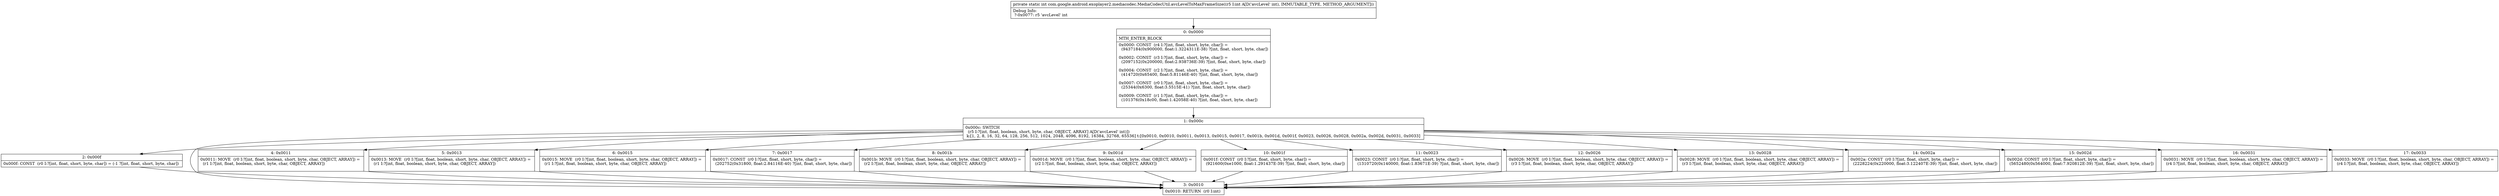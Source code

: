 digraph "CFG forcom.google.android.exoplayer2.mediacodec.MediaCodecUtil.avcLevelToMaxFrameSize(I)I" {
Node_0 [shape=record,label="{0\:\ 0x0000|MTH_ENTER_BLOCK\l|0x0000: CONST  (r4 I:?[int, float, short, byte, char]) = \l  (9437184(0x900000, float:1.3224311E\-38) ?[int, float, short, byte, char])\l \l0x0002: CONST  (r3 I:?[int, float, short, byte, char]) = \l  (2097152(0x200000, float:2.938736E\-39) ?[int, float, short, byte, char])\l \l0x0004: CONST  (r2 I:?[int, float, short, byte, char]) = \l  (414720(0x65400, float:5.81146E\-40) ?[int, float, short, byte, char])\l \l0x0007: CONST  (r0 I:?[int, float, short, byte, char]) = \l  (25344(0x6300, float:3.5515E\-41) ?[int, float, short, byte, char])\l \l0x0009: CONST  (r1 I:?[int, float, short, byte, char]) = \l  (101376(0x18c00, float:1.42058E\-40) ?[int, float, short, byte, char])\l \l}"];
Node_1 [shape=record,label="{1\:\ 0x000c|0x000c: SWITCH  \l  (r5 I:?[int, float, boolean, short, byte, char, OBJECT, ARRAY] A[D('avcLevel' int)])\l k:[1, 2, 8, 16, 32, 64, 128, 256, 512, 1024, 2048, 4096, 8192, 16384, 32768, 65536] t:[0x0010, 0x0010, 0x0011, 0x0013, 0x0015, 0x0017, 0x001b, 0x001d, 0x001f, 0x0023, 0x0026, 0x0028, 0x002a, 0x002d, 0x0031, 0x0033] \l}"];
Node_2 [shape=record,label="{2\:\ 0x000f|0x000f: CONST  (r0 I:?[int, float, short, byte, char]) = (\-1 ?[int, float, short, byte, char]) \l}"];
Node_3 [shape=record,label="{3\:\ 0x0010|0x0010: RETURN  (r0 I:int) \l}"];
Node_4 [shape=record,label="{4\:\ 0x0011|0x0011: MOVE  (r0 I:?[int, float, boolean, short, byte, char, OBJECT, ARRAY]) = \l  (r1 I:?[int, float, boolean, short, byte, char, OBJECT, ARRAY])\l \l}"];
Node_5 [shape=record,label="{5\:\ 0x0013|0x0013: MOVE  (r0 I:?[int, float, boolean, short, byte, char, OBJECT, ARRAY]) = \l  (r1 I:?[int, float, boolean, short, byte, char, OBJECT, ARRAY])\l \l}"];
Node_6 [shape=record,label="{6\:\ 0x0015|0x0015: MOVE  (r0 I:?[int, float, boolean, short, byte, char, OBJECT, ARRAY]) = \l  (r1 I:?[int, float, boolean, short, byte, char, OBJECT, ARRAY])\l \l}"];
Node_7 [shape=record,label="{7\:\ 0x0017|0x0017: CONST  (r0 I:?[int, float, short, byte, char]) = \l  (202752(0x31800, float:2.84116E\-40) ?[int, float, short, byte, char])\l \l}"];
Node_8 [shape=record,label="{8\:\ 0x001b|0x001b: MOVE  (r0 I:?[int, float, boolean, short, byte, char, OBJECT, ARRAY]) = \l  (r2 I:?[int, float, boolean, short, byte, char, OBJECT, ARRAY])\l \l}"];
Node_9 [shape=record,label="{9\:\ 0x001d|0x001d: MOVE  (r0 I:?[int, float, boolean, short, byte, char, OBJECT, ARRAY]) = \l  (r2 I:?[int, float, boolean, short, byte, char, OBJECT, ARRAY])\l \l}"];
Node_10 [shape=record,label="{10\:\ 0x001f|0x001f: CONST  (r0 I:?[int, float, short, byte, char]) = \l  (921600(0xe1000, float:1.291437E\-39) ?[int, float, short, byte, char])\l \l}"];
Node_11 [shape=record,label="{11\:\ 0x0023|0x0023: CONST  (r0 I:?[int, float, short, byte, char]) = \l  (1310720(0x140000, float:1.83671E\-39) ?[int, float, short, byte, char])\l \l}"];
Node_12 [shape=record,label="{12\:\ 0x0026|0x0026: MOVE  (r0 I:?[int, float, boolean, short, byte, char, OBJECT, ARRAY]) = \l  (r3 I:?[int, float, boolean, short, byte, char, OBJECT, ARRAY])\l \l}"];
Node_13 [shape=record,label="{13\:\ 0x0028|0x0028: MOVE  (r0 I:?[int, float, boolean, short, byte, char, OBJECT, ARRAY]) = \l  (r3 I:?[int, float, boolean, short, byte, char, OBJECT, ARRAY])\l \l}"];
Node_14 [shape=record,label="{14\:\ 0x002a|0x002a: CONST  (r0 I:?[int, float, short, byte, char]) = \l  (2228224(0x220000, float:3.122407E\-39) ?[int, float, short, byte, char])\l \l}"];
Node_15 [shape=record,label="{15\:\ 0x002d|0x002d: CONST  (r0 I:?[int, float, short, byte, char]) = \l  (5652480(0x564000, float:7.920812E\-39) ?[int, float, short, byte, char])\l \l}"];
Node_16 [shape=record,label="{16\:\ 0x0031|0x0031: MOVE  (r0 I:?[int, float, boolean, short, byte, char, OBJECT, ARRAY]) = \l  (r4 I:?[int, float, boolean, short, byte, char, OBJECT, ARRAY])\l \l}"];
Node_17 [shape=record,label="{17\:\ 0x0033|0x0033: MOVE  (r0 I:?[int, float, boolean, short, byte, char, OBJECT, ARRAY]) = \l  (r4 I:?[int, float, boolean, short, byte, char, OBJECT, ARRAY])\l \l}"];
MethodNode[shape=record,label="{private static int com.google.android.exoplayer2.mediacodec.MediaCodecUtil.avcLevelToMaxFrameSize((r5 I:int A[D('avcLevel' int), IMMUTABLE_TYPE, METHOD_ARGUMENT]))  | Debug Info:\l  ?\-0x0077: r5 'avcLevel' int\l}"];
MethodNode -> Node_0;
Node_0 -> Node_1;
Node_1 -> Node_2;
Node_1 -> Node_3;
Node_1 -> Node_4;
Node_1 -> Node_5;
Node_1 -> Node_6;
Node_1 -> Node_7;
Node_1 -> Node_8;
Node_1 -> Node_9;
Node_1 -> Node_10;
Node_1 -> Node_11;
Node_1 -> Node_12;
Node_1 -> Node_13;
Node_1 -> Node_14;
Node_1 -> Node_15;
Node_1 -> Node_16;
Node_1 -> Node_17;
Node_2 -> Node_3;
Node_4 -> Node_3;
Node_5 -> Node_3;
Node_6 -> Node_3;
Node_7 -> Node_3;
Node_8 -> Node_3;
Node_9 -> Node_3;
Node_10 -> Node_3;
Node_11 -> Node_3;
Node_12 -> Node_3;
Node_13 -> Node_3;
Node_14 -> Node_3;
Node_15 -> Node_3;
Node_16 -> Node_3;
Node_17 -> Node_3;
}

